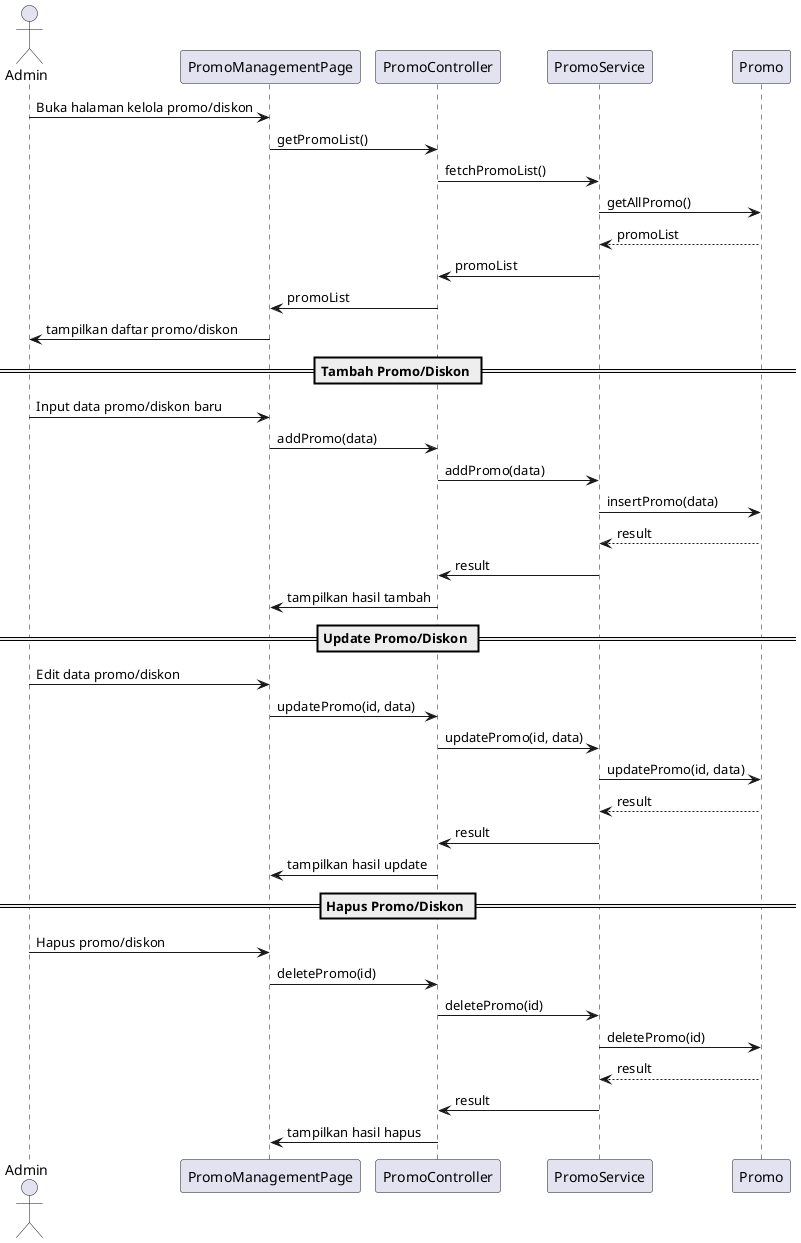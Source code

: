 @startuml
actor Admin
participant "PromoManagementPage" as UI
participant "PromoController" as Controller
participant "PromoService" as Service
participant "Promo" as PromoEntity

Admin -> UI : Buka halaman kelola promo/diskon
UI -> Controller : getPromoList()
Controller -> Service : fetchPromoList()
Service -> PromoEntity : getAllPromo()
PromoEntity --> Service : promoList
Service -> Controller : promoList
Controller -> UI : promoList
UI -> Admin : tampilkan daftar promo/diskon

== Tambah Promo/Diskon ==
Admin -> UI : Input data promo/diskon baru
UI -> Controller : addPromo(data)
Controller -> Service : addPromo(data)
Service -> PromoEntity : insertPromo(data)
PromoEntity --> Service : result
Service -> Controller : result
Controller -> UI : tampilkan hasil tambah

== Update Promo/Diskon ==
Admin -> UI : Edit data promo/diskon
UI -> Controller : updatePromo(id, data)
Controller -> Service : updatePromo(id, data)
Service -> PromoEntity : updatePromo(id, data)
PromoEntity --> Service : result
Service -> Controller : result
Controller -> UI : tampilkan hasil update

== Hapus Promo/Diskon ==
Admin -> UI : Hapus promo/diskon
UI -> Controller : deletePromo(id)
Controller -> Service : deletePromo(id)
Service -> PromoEntity : deletePromo(id)
PromoEntity --> Service : result
Service -> Controller : result
Controller -> UI : tampilkan hasil hapus
@enduml
